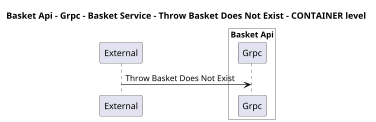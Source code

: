 @startuml
skinparam dpi 60

title Basket Api - Grpc - Basket Service - Throw Basket Does Not Exist - CONTAINER level

participant "External" as C4InterFlow.SoftwareSystems.ExternalSystem

box "Basket Api" #White
    participant "Grpc" as dotnet.eShop.Architecture.SoftwareSystems.BasketApi.Containers.Grpc
end box


C4InterFlow.SoftwareSystems.ExternalSystem -> dotnet.eShop.Architecture.SoftwareSystems.BasketApi.Containers.Grpc : Throw Basket Does Not Exist


@enduml

